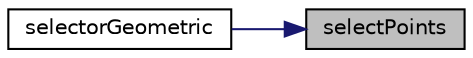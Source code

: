 digraph "selectPoints"
{
 // LATEX_PDF_SIZE
  edge [fontname="Helvetica",fontsize="10",labelfontname="Helvetica",labelfontsize="10"];
  node [fontname="Helvetica",fontsize="10",shape=record];
  rankdir="RL";
  Node1 [label="selectPoints",height=0.2,width=0.4,color="black", fillcolor="grey75", style="filled", fontcolor="black",tooltip=" "];
  Node1 -> Node2 [dir="back",color="midnightblue",fontsize="10",style="solid",fontname="Helvetica"];
  Node2 [label="selectorGeometric",height=0.2,width=0.4,color="black", fillcolor="white", style="filled",URL="$classpFlow_1_1selectorGeometric.html#a845a945d170311413645c522232ce567",tooltip=" "];
}
